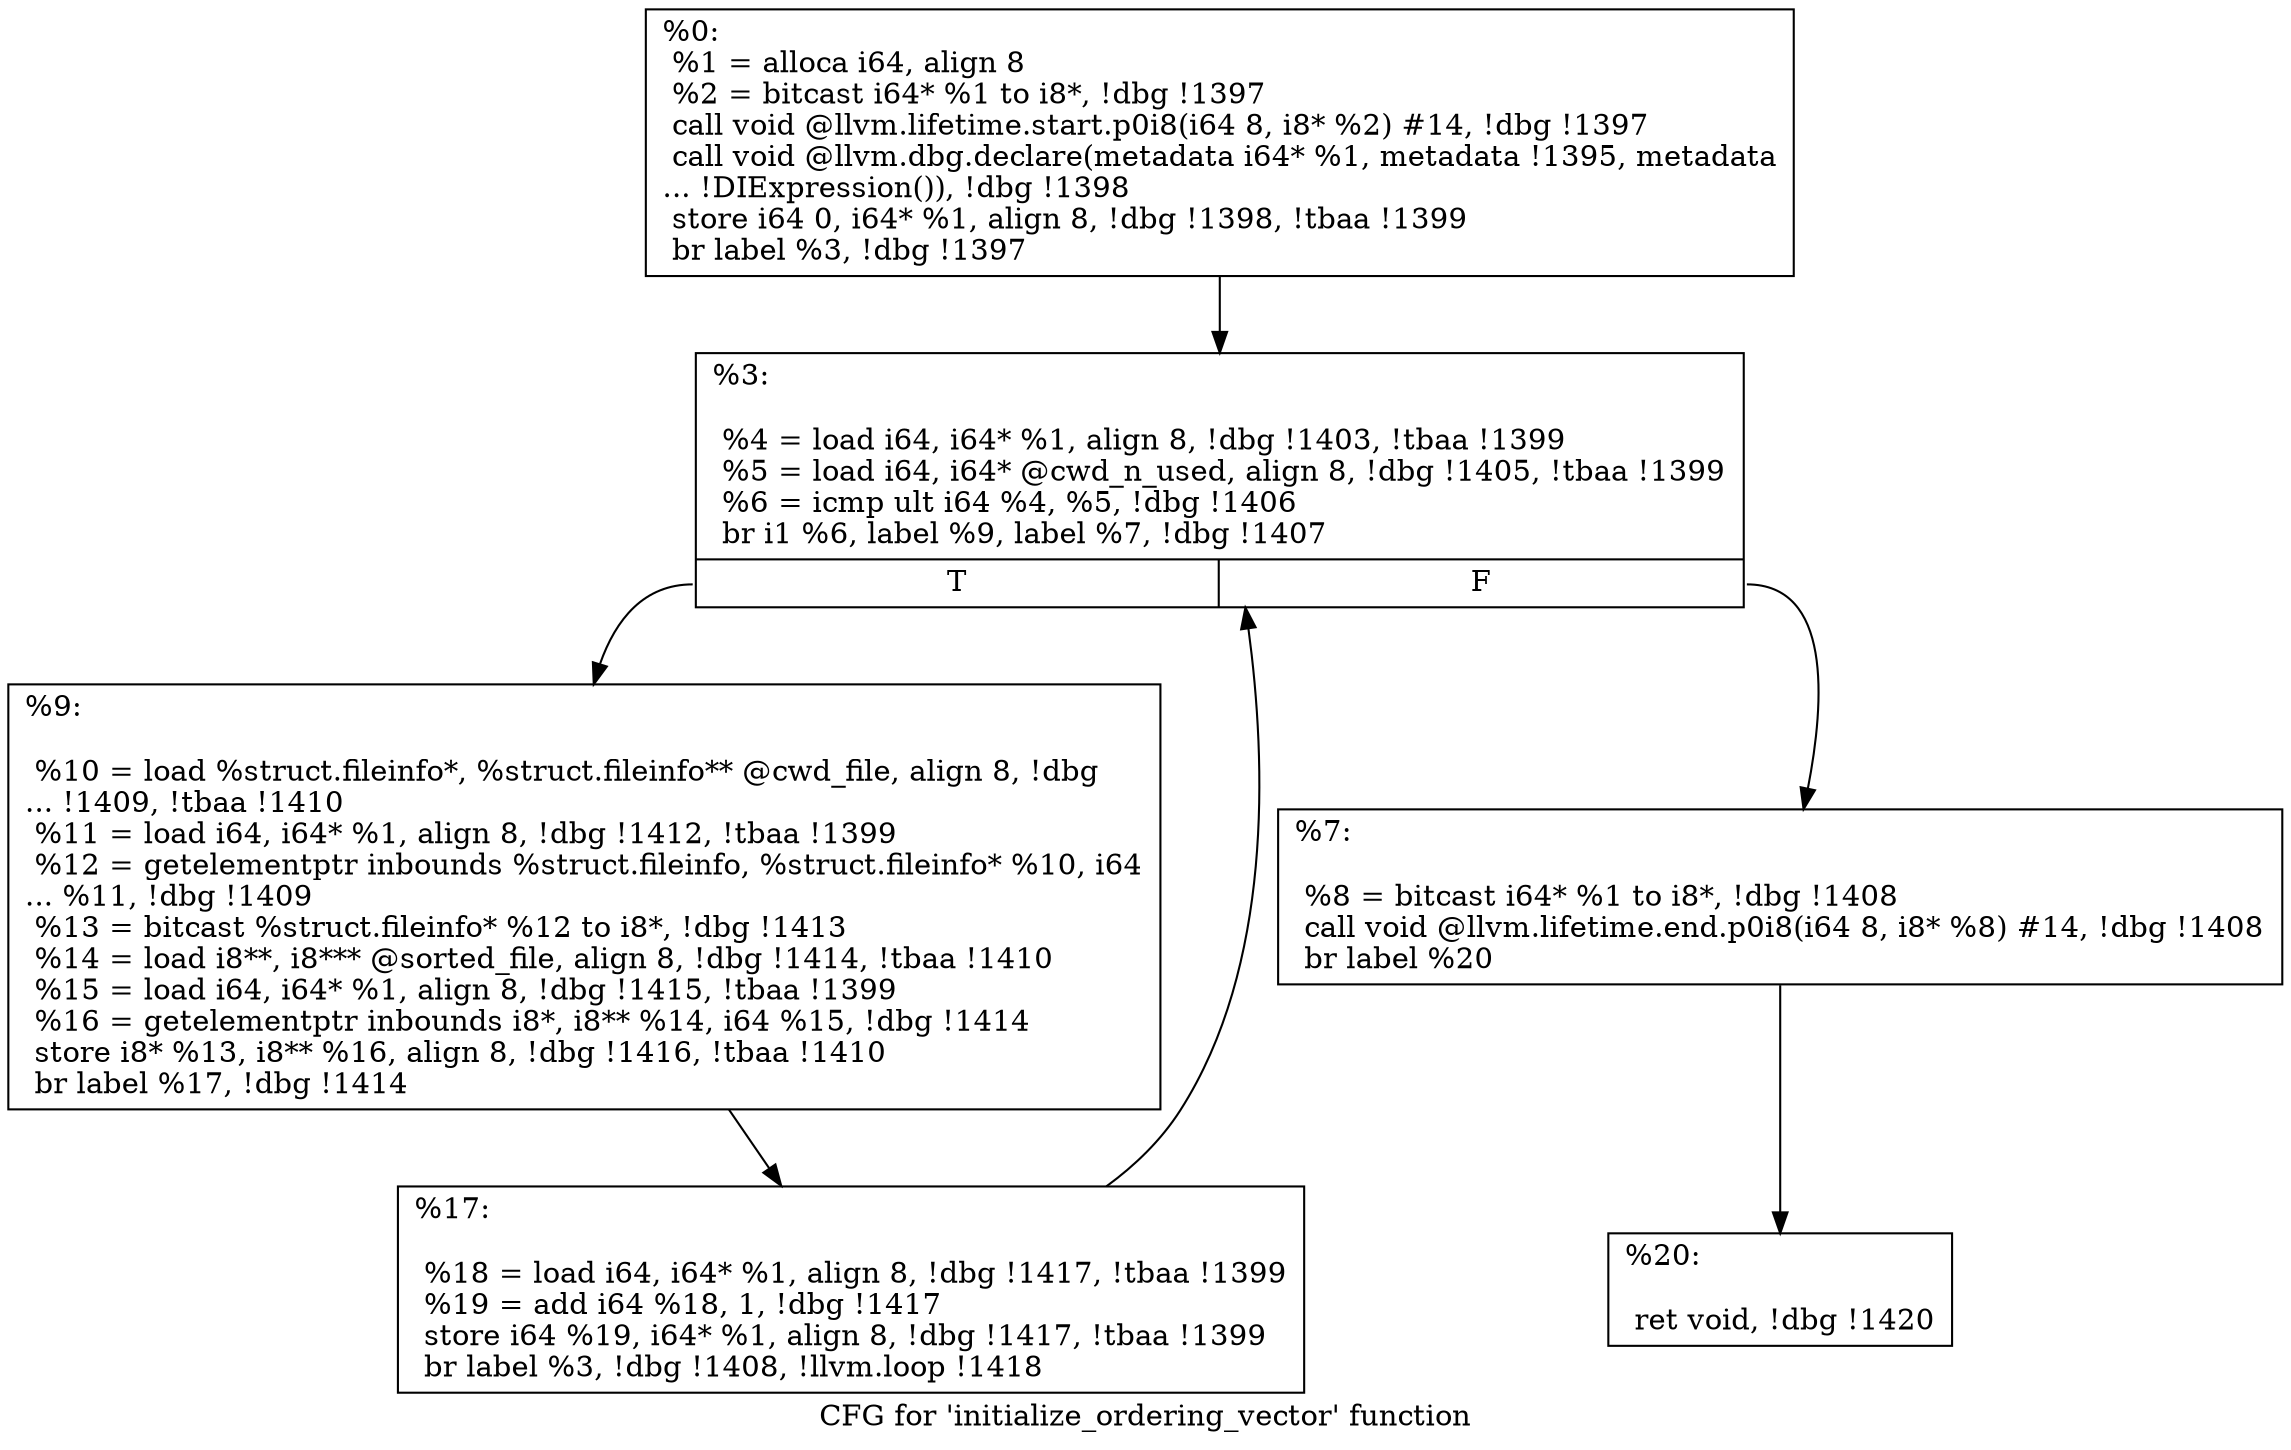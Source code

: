 digraph "CFG for 'initialize_ordering_vector' function" {
	label="CFG for 'initialize_ordering_vector' function";

	Node0x2304080 [shape=record,label="{%0:\l  %1 = alloca i64, align 8\l  %2 = bitcast i64* %1 to i8*, !dbg !1397\l  call void @llvm.lifetime.start.p0i8(i64 8, i8* %2) #14, !dbg !1397\l  call void @llvm.dbg.declare(metadata i64* %1, metadata !1395, metadata\l... !DIExpression()), !dbg !1398\l  store i64 0, i64* %1, align 8, !dbg !1398, !tbaa !1399\l  br label %3, !dbg !1397\l}"];
	Node0x2304080 -> Node0x2191ee0;
	Node0x2191ee0 [shape=record,label="{%3:\l\l  %4 = load i64, i64* %1, align 8, !dbg !1403, !tbaa !1399\l  %5 = load i64, i64* @cwd_n_used, align 8, !dbg !1405, !tbaa !1399\l  %6 = icmp ult i64 %4, %5, !dbg !1406\l  br i1 %6, label %9, label %7, !dbg !1407\l|{<s0>T|<s1>F}}"];
	Node0x2191ee0:s0 -> Node0x2191f80;
	Node0x2191ee0:s1 -> Node0x2191f30;
	Node0x2191f30 [shape=record,label="{%7:\l\l  %8 = bitcast i64* %1 to i8*, !dbg !1408\l  call void @llvm.lifetime.end.p0i8(i64 8, i8* %8) #14, !dbg !1408\l  br label %20\l}"];
	Node0x2191f30 -> Node0x2192020;
	Node0x2191f80 [shape=record,label="{%9:\l\l  %10 = load %struct.fileinfo*, %struct.fileinfo** @cwd_file, align 8, !dbg\l... !1409, !tbaa !1410\l  %11 = load i64, i64* %1, align 8, !dbg !1412, !tbaa !1399\l  %12 = getelementptr inbounds %struct.fileinfo, %struct.fileinfo* %10, i64\l... %11, !dbg !1409\l  %13 = bitcast %struct.fileinfo* %12 to i8*, !dbg !1413\l  %14 = load i8**, i8*** @sorted_file, align 8, !dbg !1414, !tbaa !1410\l  %15 = load i64, i64* %1, align 8, !dbg !1415, !tbaa !1399\l  %16 = getelementptr inbounds i8*, i8** %14, i64 %15, !dbg !1414\l  store i8* %13, i8** %16, align 8, !dbg !1416, !tbaa !1410\l  br label %17, !dbg !1414\l}"];
	Node0x2191f80 -> Node0x2191fd0;
	Node0x2191fd0 [shape=record,label="{%17:\l\l  %18 = load i64, i64* %1, align 8, !dbg !1417, !tbaa !1399\l  %19 = add i64 %18, 1, !dbg !1417\l  store i64 %19, i64* %1, align 8, !dbg !1417, !tbaa !1399\l  br label %3, !dbg !1408, !llvm.loop !1418\l}"];
	Node0x2191fd0 -> Node0x2191ee0;
	Node0x2192020 [shape=record,label="{%20:\l\l  ret void, !dbg !1420\l}"];
}
